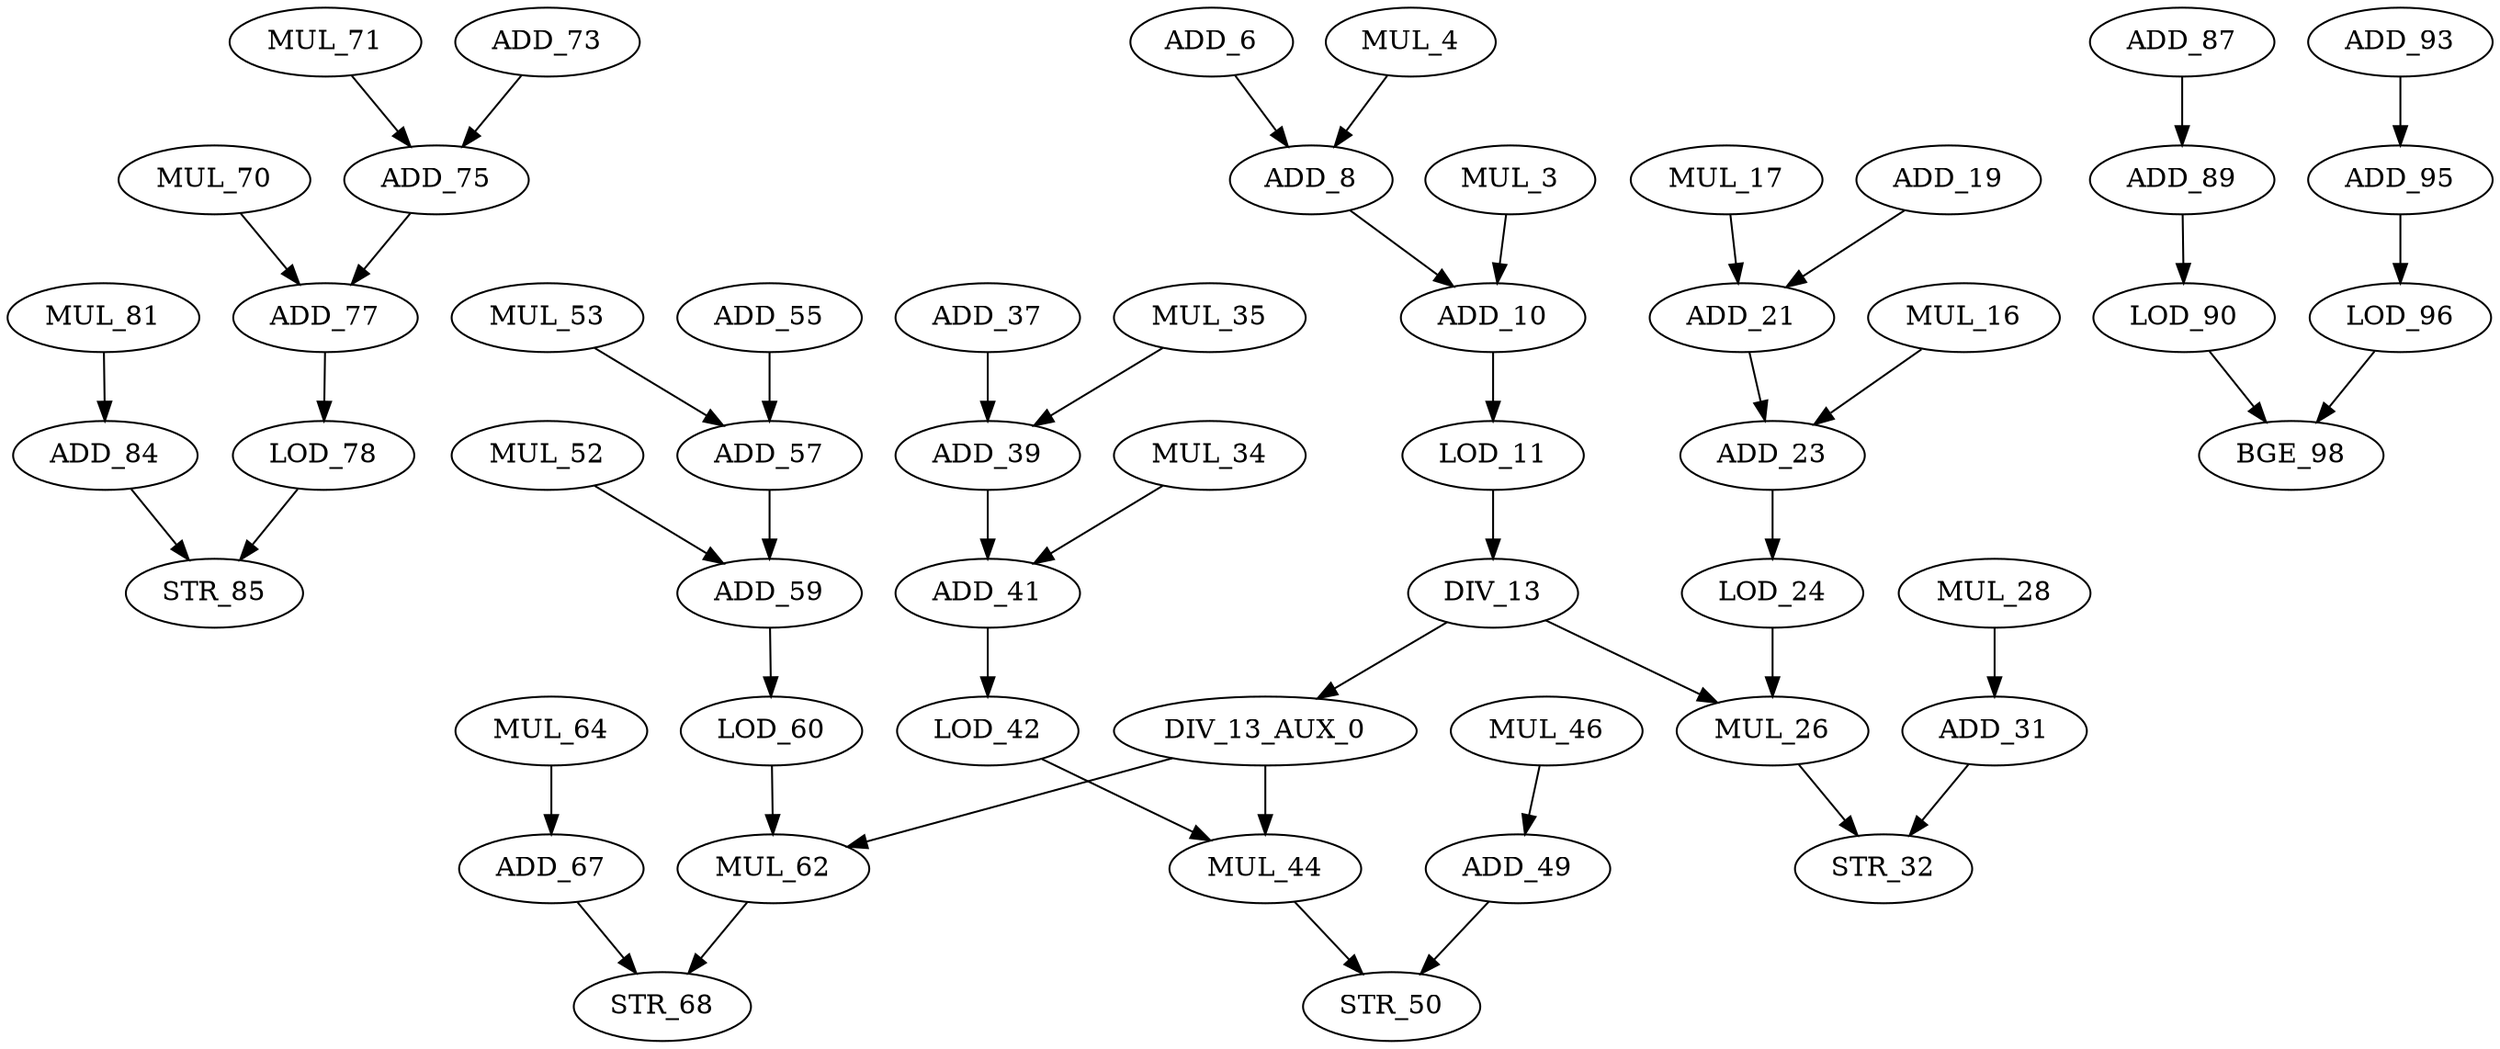 digraph feedback_points {
	ADD_75 [label = ADD_75 ];
	LOD_60 [label = LOD_60 ];
	MUL_34 [label = MUL_34 ];
	ADD_77 [label = ADD_77 ];
	BGE_98 [label = BGE_98 ];
	ADD_6 [label = ADD_6 ];
	LOD_90 [label = LOD_90 ];
	MUL_46 [label = MUL_46 ];
	MUL_52 [label = MUL_52 ];
	ADD_37 [label = ADD_37 ];
	MUL_17 [label = MUL_17 ];
	MUL_4 [label = MUL_4 ];
	MUL_44 [label = MUL_44 ];
	ADD_41 [label = ADD_41 ];
	DIV_13_AUX_0 [label = DIV_13_AUX_0 ];
	ADD_8 [label = ADD_8 ];
	DIV_13 [label = DIV_13 ];
	MUL_71 [label = MUL_71 ];
	MUL_3 [label = MUL_3 ];
	MUL_26 [label = MUL_26 ];
	MUL_64 [label = MUL_64 ];
	MUL_16 [label = MUL_16 ];
	ADD_89 [label = ADD_89 ];
	LOD_96 [label = LOD_96 ];
	ADD_10 [label = ADD_10 ];
	ADD_55 [label = ADD_55 ];
	LOD_78 [label = LOD_78 ];
	ADD_93 [label = ADD_93 ];
	STR_68 [label = STR_68 ];
	ADD_73 [label = ADD_73 ];
	MUL_62 [label = MUL_62 ];
	ADD_84 [label = ADD_84 ];
	ADD_87 [label = ADD_87 ];
	ADD_23 [label = ADD_23 ];
	STR_32 [label = STR_32 ];
	ADD_19 [label = ADD_19 ];
	ADD_59 [label = ADD_59 ];
	ADD_21 [label = ADD_21 ];
	LOD_11 [label = LOD_11 ];
	STR_50 [label = STR_50 ];
	ADD_95 [label = ADD_95 ];
	MUL_35 [label = MUL_35 ];
	MUL_70 [label = MUL_70 ];
	LOD_24 [label = LOD_24 ];
	MUL_28 [label = MUL_28 ];
	MUL_53 [label = MUL_53 ];
	STR_85 [label = STR_85 ];
	ADD_31 [label = ADD_31 ];
	MUL_81 [label = MUL_81 ];
	ADD_39 [label = ADD_39 ];
	ADD_49 [label = ADD_49 ];
	LOD_42 [label = LOD_42 ];
	ADD_57 [label = ADD_57 ];
	ADD_67 [label = ADD_67 ];
	MUL_35->ADD_39 [ name = 0 ];
	ADD_23->LOD_24 [ name = 1 ];
	LOD_60->MUL_62 [ name = 2 ];
	ADD_21->ADD_23 [ name = 3 ];
	ADD_41->LOD_42 [ name = 4 ];
	MUL_17->ADD_21 [ name = 5 ];
	ADD_75->ADD_77 [ name = 6 ];
	MUL_3->ADD_10 [ name = 7 ];
	ADD_59->LOD_60 [ name = 8 ];
	ADD_84->STR_85 [ name = 9 ];
	DIV_13->MUL_26 [ name = 10 ];
	ADD_37->ADD_39 [ name = 11 ];
	LOD_42->MUL_44 [ name = 12 ];
	DIV_13->DIV_13_AUX_0 [ name = 13 ];
	LOD_11->DIV_13 [ name = 14 ];
	ADD_73->ADD_75 [ name = 15 ];
	MUL_46->ADD_49 [ name = 16 ];
	ADD_10->LOD_11 [ name = 17 ];
	ADD_55->ADD_57 [ name = 18 ];
	ADD_31->STR_32 [ name = 19 ];
	MUL_52->ADD_59 [ name = 20 ];
	MUL_28->ADD_31 [ name = 21 ];
	ADD_87->ADD_89 [ name = 22 ];
	MUL_71->ADD_75 [ name = 23 ];
	MUL_44->STR_50 [ name = 24 ];
	ADD_95->LOD_96 [ name = 25 ];
	MUL_53->ADD_57 [ name = 26 ];
	ADD_57->ADD_59 [ name = 27 ];
	ADD_49->STR_50 [ name = 28 ];
	MUL_62->STR_68 [ name = 29 ];
	ADD_67->STR_68 [ name = 30 ];
	MUL_16->ADD_23 [ name = 31 ];
	DIV_13_AUX_0->MUL_62 [ name = 32 ];
	ADD_19->ADD_21 [ name = 33 ];
	ADD_6->ADD_8 [ name = 34 ];
	MUL_4->ADD_8 [ name = 35 ];
	MUL_26->STR_32 [ name = 36 ];
	MUL_81->ADD_84 [ name = 37 ];
	LOD_96->BGE_98 [ name = 38 ];
	LOD_90->BGE_98 [ name = 39 ];
	MUL_64->ADD_67 [ name = 40 ];
	LOD_24->MUL_26 [ name = 41 ];
	ADD_89->LOD_90 [ name = 42 ];
	LOD_78->STR_85 [ name = 43 ];
	ADD_77->LOD_78 [ name = 44 ];
	ADD_39->ADD_41 [ name = 45 ];
	DIV_13_AUX_0->MUL_44 [ name = 46 ];
	ADD_93->ADD_95 [ name = 47 ];
	MUL_34->ADD_41 [ name = 48 ];
	ADD_8->ADD_10 [ name = 49 ];
	MUL_70->ADD_77 [ name = 50 ];
}
